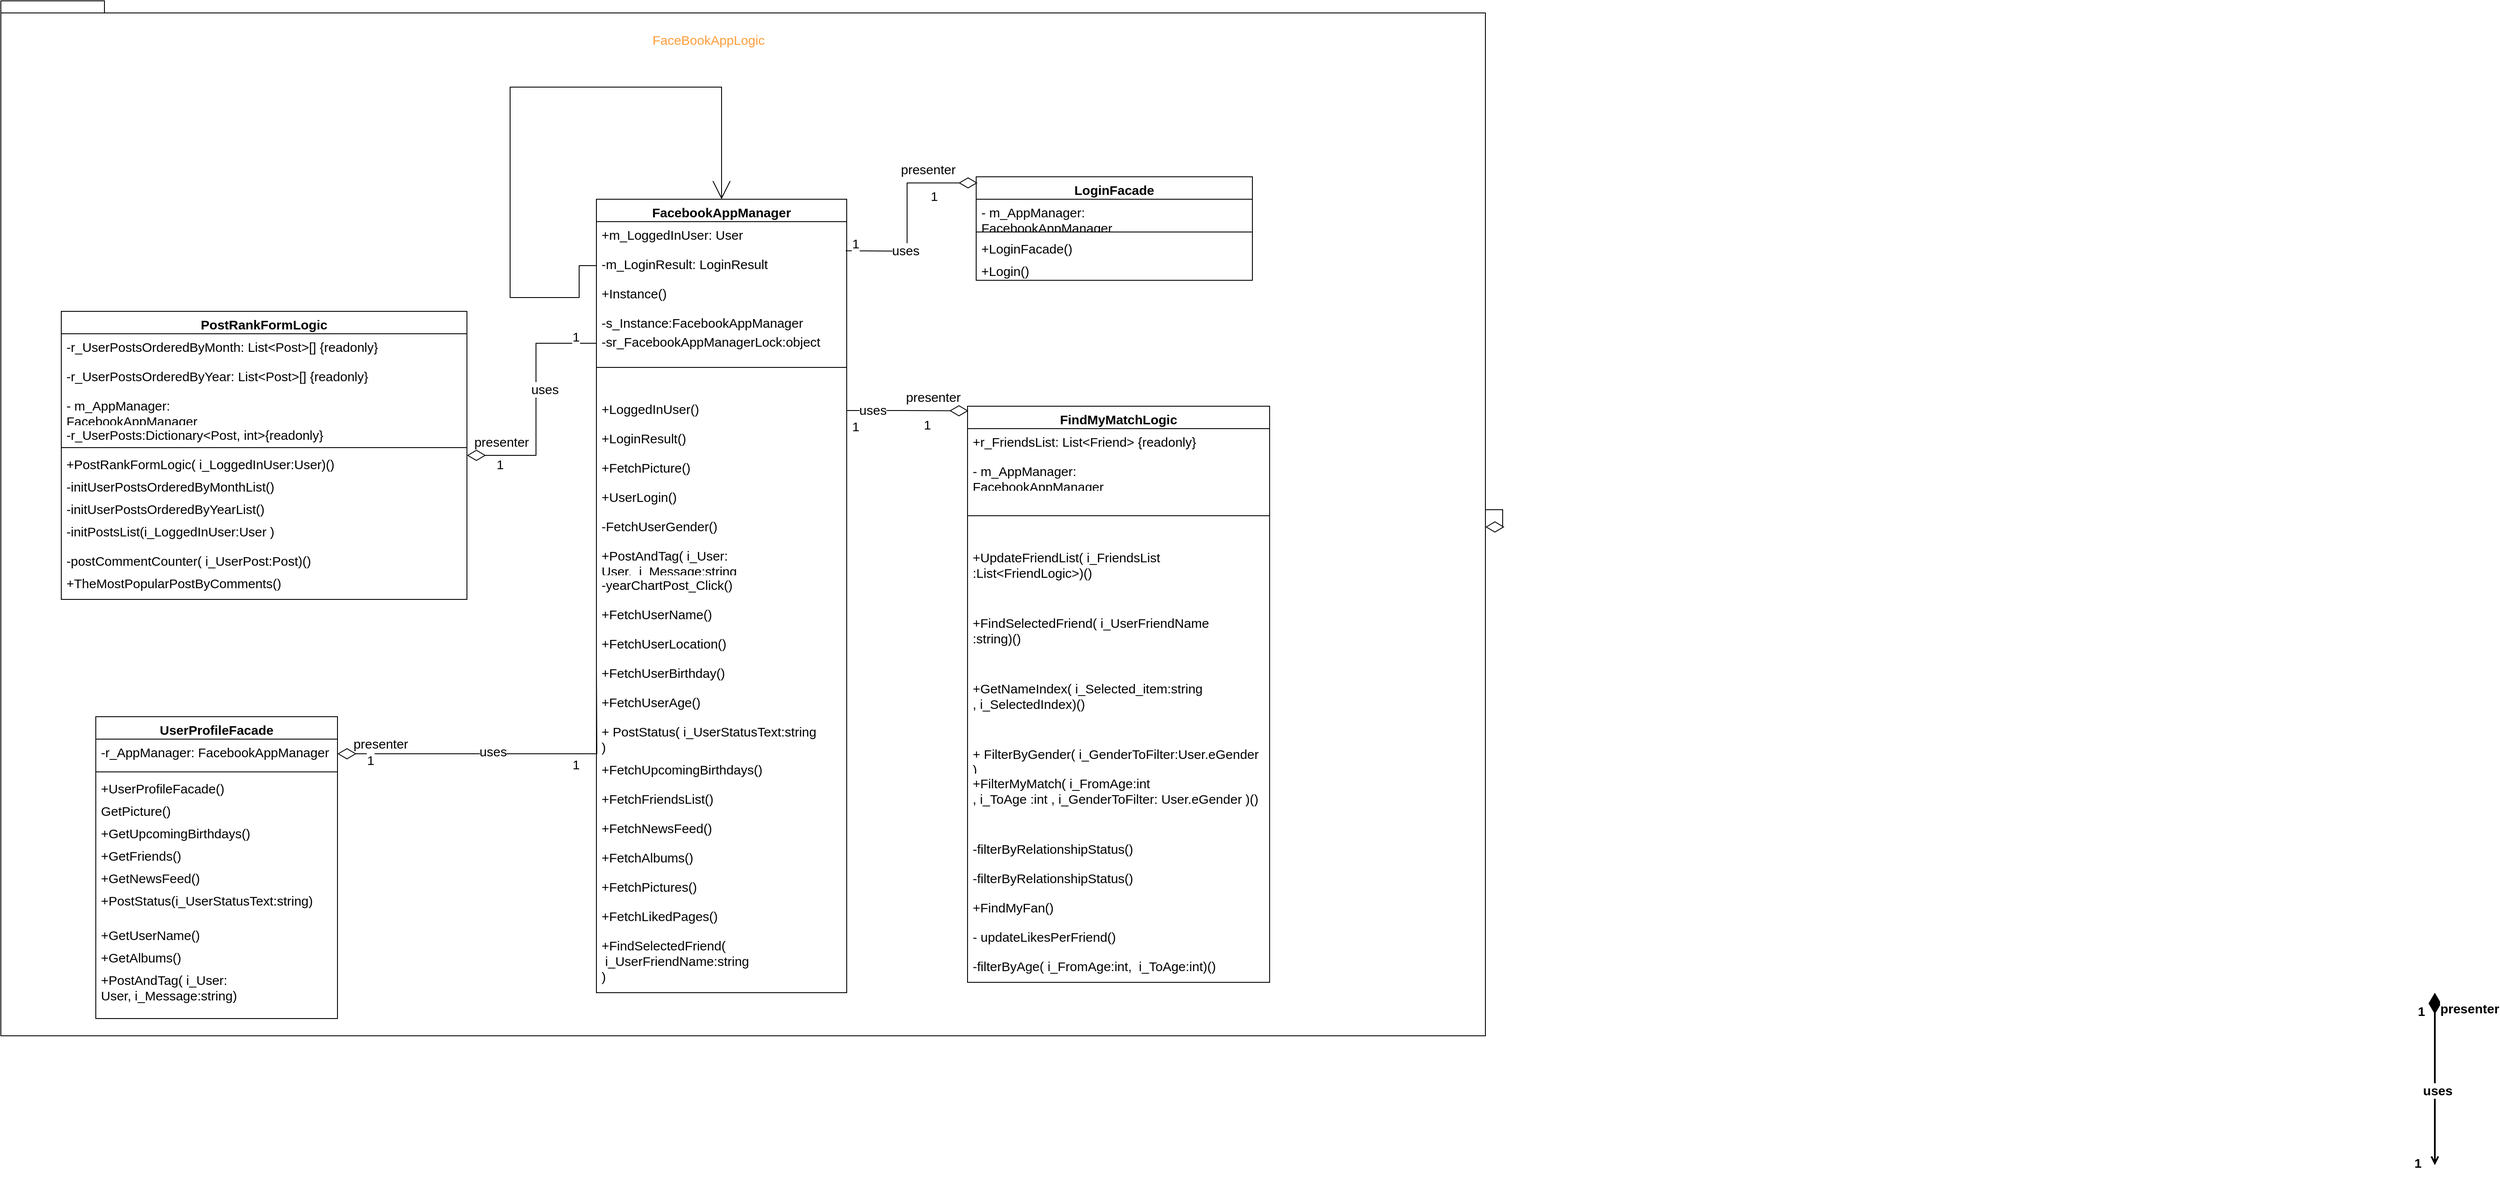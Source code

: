 <mxfile version="15.7.3" type="device"><diagram id="C5RBs43oDa-KdzZeNtuy" name="Page-1"><mxGraphModel dx="4409" dy="2482" grid="1" gridSize="10" guides="1" tooltips="1" connect="1" arrows="1" fold="1" page="1" pageScale="1" pageWidth="827" pageHeight="1169" math="0" shadow="0"><root><mxCell id="WIyWlLk6GJQsqaUBKTNV-0"/><mxCell id="WIyWlLk6GJQsqaUBKTNV-1" parent="WIyWlLk6GJQsqaUBKTNV-0"/><mxCell id="FzDjA0Ixk0Xvr_fJlox6-152" value="uses" style="edgeLabel;html=1;align=center;verticalAlign=middle;resizable=0;points=[];fontSize=15;" vertex="1" connectable="0" parent="WIyWlLk6GJQsqaUBKTNV-1"><mxGeometry x="-460.003" y="850.0" as="geometry"/></mxCell><mxCell id="FzDjA0Ixk0Xvr_fJlox6-0" value="" style="shape=folder;fontStyle=1;spacingTop=10;tabWidth=40;tabHeight=14;tabPosition=left;html=1;fontSize=15;" vertex="1" parent="WIyWlLk6GJQsqaUBKTNV-1"><mxGeometry x="-1040" y="-20" width="1720" height="1200" as="geometry"/></mxCell><mxCell id="FzDjA0Ixk0Xvr_fJlox6-1" value="FacebookAppManager" style="swimlane;fontStyle=1;align=center;verticalAlign=top;childLayout=stackLayout;horizontal=1;startSize=26;horizontalStack=0;resizeParent=1;resizeParentMax=0;resizeLast=0;collapsible=1;marginBottom=0;fontSize=15;" vertex="1" parent="WIyWlLk6GJQsqaUBKTNV-1"><mxGeometry x="-350" y="210" width="290" height="920" as="geometry"/></mxCell><mxCell id="FzDjA0Ixk0Xvr_fJlox6-2" value="+m_LoggedInUser: User" style="text;strokeColor=none;fillColor=none;align=left;verticalAlign=top;spacingLeft=4;spacingRight=4;overflow=hidden;rotatable=0;points=[[0,0.5],[1,0.5]];portConstraint=eastwest;fontSize=15;" vertex="1" parent="FzDjA0Ixk0Xvr_fJlox6-1"><mxGeometry y="26" width="290" height="34" as="geometry"/></mxCell><mxCell id="FzDjA0Ixk0Xvr_fJlox6-3" value="-m_LoginResult: LoginResult" style="text;strokeColor=none;fillColor=none;align=left;verticalAlign=top;spacingLeft=4;spacingRight=4;overflow=hidden;rotatable=0;points=[[0,0.5],[1,0.5]];portConstraint=eastwest;fontSize=15;" vertex="1" parent="FzDjA0Ixk0Xvr_fJlox6-1"><mxGeometry y="60" width="290" height="34" as="geometry"/></mxCell><mxCell id="FzDjA0Ixk0Xvr_fJlox6-25" value="+Instance()" style="text;strokeColor=none;fillColor=none;align=left;verticalAlign=top;spacingLeft=4;spacingRight=4;overflow=hidden;rotatable=0;points=[[0,0.5],[1,0.5]];portConstraint=eastwest;fontSize=15;" vertex="1" parent="FzDjA0Ixk0Xvr_fJlox6-1"><mxGeometry y="94" width="290" height="34" as="geometry"/></mxCell><mxCell id="FzDjA0Ixk0Xvr_fJlox6-22" value="-s_Instance:FacebookAppManager" style="text;strokeColor=none;fillColor=none;align=left;verticalAlign=top;spacingLeft=4;spacingRight=4;overflow=hidden;rotatable=0;points=[[0,0.5],[1,0.5]];portConstraint=eastwest;fontSize=15;" vertex="1" parent="FzDjA0Ixk0Xvr_fJlox6-1"><mxGeometry y="128" width="290" height="34" as="geometry"/></mxCell><mxCell id="FzDjA0Ixk0Xvr_fJlox6-4" value="" style="line;strokeWidth=1;fillColor=none;align=left;verticalAlign=middle;spacingTop=-1;spacingLeft=3;spacingRight=3;rotatable=0;labelPosition=right;points=[];portConstraint=eastwest;fontSize=15;" vertex="1" parent="FzDjA0Ixk0Xvr_fJlox6-1"><mxGeometry y="162" width="290" height="66" as="geometry"/></mxCell><mxCell id="FzDjA0Ixk0Xvr_fJlox6-27" value="+LoggedInUser()" style="text;strokeColor=none;fillColor=none;align=left;verticalAlign=top;spacingLeft=4;spacingRight=4;overflow=hidden;rotatable=0;points=[[0,0.5],[1,0.5]];portConstraint=eastwest;fontSize=15;" vertex="1" parent="FzDjA0Ixk0Xvr_fJlox6-1"><mxGeometry y="228" width="290" height="34" as="geometry"/></mxCell><mxCell id="FzDjA0Ixk0Xvr_fJlox6-26" value="+LoginResult()" style="text;strokeColor=none;fillColor=none;align=left;verticalAlign=top;spacingLeft=4;spacingRight=4;overflow=hidden;rotatable=0;points=[[0,0.5],[1,0.5]];portConstraint=eastwest;fontSize=15;" vertex="1" parent="FzDjA0Ixk0Xvr_fJlox6-1"><mxGeometry y="262" width="290" height="34" as="geometry"/></mxCell><mxCell id="FzDjA0Ixk0Xvr_fJlox6-5" value="+FetchPicture()" style="text;strokeColor=none;fillColor=none;align=left;verticalAlign=top;spacingLeft=4;spacingRight=4;overflow=hidden;rotatable=0;points=[[0,0.5],[1,0.5]];portConstraint=eastwest;fontSize=15;" vertex="1" parent="FzDjA0Ixk0Xvr_fJlox6-1"><mxGeometry y="296" width="290" height="34" as="geometry"/></mxCell><mxCell id="FzDjA0Ixk0Xvr_fJlox6-6" value="+UserLogin()" style="text;align=left;verticalAlign=top;spacingLeft=4;spacingRight=4;overflow=hidden;rotatable=0;points=[[0,0.5],[1,0.5]];portConstraint=eastwest;fontSize=15;" vertex="1" parent="FzDjA0Ixk0Xvr_fJlox6-1"><mxGeometry y="330" width="290" height="34" as="geometry"/></mxCell><mxCell id="FzDjA0Ixk0Xvr_fJlox6-7" value="-FetchUserGender()" style="text;align=left;verticalAlign=top;spacingLeft=4;spacingRight=4;overflow=hidden;rotatable=0;points=[[0,0.5],[1,0.5]];portConstraint=eastwest;fontSize=15;" vertex="1" parent="FzDjA0Ixk0Xvr_fJlox6-1"><mxGeometry y="364" width="290" height="34" as="geometry"/></mxCell><mxCell id="FzDjA0Ixk0Xvr_fJlox6-8" value="+PostAndTag( i_User:&#10;User,  i_Message:string&#10;)" style="text;align=left;verticalAlign=top;spacingLeft=4;spacingRight=4;overflow=hidden;rotatable=0;points=[[0,0.5],[1,0.5]];portConstraint=eastwest;fontSize=15;" vertex="1" parent="FzDjA0Ixk0Xvr_fJlox6-1"><mxGeometry y="398" width="290" height="34" as="geometry"/></mxCell><mxCell id="FzDjA0Ixk0Xvr_fJlox6-9" value="-yearChartPost_Click()" style="text;align=left;verticalAlign=top;spacingLeft=4;spacingRight=4;overflow=hidden;rotatable=0;points=[[0,0.5],[1,0.5]];portConstraint=eastwest;fontSize=15;" vertex="1" parent="FzDjA0Ixk0Xvr_fJlox6-1"><mxGeometry y="432" width="290" height="34" as="geometry"/></mxCell><mxCell id="FzDjA0Ixk0Xvr_fJlox6-10" value="+FetchUserName()" style="text;align=left;verticalAlign=top;spacingLeft=4;spacingRight=4;overflow=hidden;rotatable=0;points=[[0,0.5],[1,0.5]];portConstraint=eastwest;fontSize=15;" vertex="1" parent="FzDjA0Ixk0Xvr_fJlox6-1"><mxGeometry y="466" width="290" height="34" as="geometry"/></mxCell><mxCell id="FzDjA0Ixk0Xvr_fJlox6-11" value="+FetchUserLocation()" style="text;align=left;verticalAlign=top;spacingLeft=4;spacingRight=4;overflow=hidden;rotatable=0;points=[[0,0.5],[1,0.5]];portConstraint=eastwest;fontSize=15;" vertex="1" parent="FzDjA0Ixk0Xvr_fJlox6-1"><mxGeometry y="500" width="290" height="34" as="geometry"/></mxCell><mxCell id="FzDjA0Ixk0Xvr_fJlox6-12" value="+FetchUserBirthday()" style="text;align=left;verticalAlign=top;spacingLeft=4;spacingRight=4;overflow=hidden;rotatable=0;points=[[0,0.5],[1,0.5]];portConstraint=eastwest;fontSize=15;" vertex="1" parent="FzDjA0Ixk0Xvr_fJlox6-1"><mxGeometry y="534" width="290" height="34" as="geometry"/></mxCell><mxCell id="FzDjA0Ixk0Xvr_fJlox6-13" value="+FetchUserAge()" style="text;align=left;verticalAlign=top;spacingLeft=4;spacingRight=4;overflow=hidden;rotatable=0;points=[[0,0.5],[1,0.5]];portConstraint=eastwest;fontSize=15;" vertex="1" parent="FzDjA0Ixk0Xvr_fJlox6-1"><mxGeometry y="568" width="290" height="34" as="geometry"/></mxCell><mxCell id="FzDjA0Ixk0Xvr_fJlox6-14" value="+ PostStatus( i_UserStatusText:string&#10;)" style="text;align=left;verticalAlign=top;spacingLeft=4;spacingRight=4;overflow=hidden;rotatable=0;points=[[0,0.5],[1,0.5]];portConstraint=eastwest;fontSize=15;" vertex="1" parent="FzDjA0Ixk0Xvr_fJlox6-1"><mxGeometry y="602" width="290" height="44" as="geometry"/></mxCell><mxCell id="FzDjA0Ixk0Xvr_fJlox6-15" value="+FetchUpcomingBirthdays()" style="text;align=left;verticalAlign=top;spacingLeft=4;spacingRight=4;overflow=hidden;rotatable=0;points=[[0,0.5],[1,0.5]];portConstraint=eastwest;fontSize=15;" vertex="1" parent="FzDjA0Ixk0Xvr_fJlox6-1"><mxGeometry y="646" width="290" height="34" as="geometry"/></mxCell><mxCell id="FzDjA0Ixk0Xvr_fJlox6-16" value="+FetchFriendsList()" style="text;align=left;verticalAlign=top;spacingLeft=4;spacingRight=4;overflow=hidden;rotatable=0;points=[[0,0.5],[1,0.5]];portConstraint=eastwest;fontSize=15;" vertex="1" parent="FzDjA0Ixk0Xvr_fJlox6-1"><mxGeometry y="680" width="290" height="34" as="geometry"/></mxCell><mxCell id="FzDjA0Ixk0Xvr_fJlox6-17" value="+FetchNewsFeed()" style="text;align=left;verticalAlign=top;spacingLeft=4;spacingRight=4;overflow=hidden;rotatable=0;points=[[0,0.5],[1,0.5]];portConstraint=eastwest;fontSize=15;" vertex="1" parent="FzDjA0Ixk0Xvr_fJlox6-1"><mxGeometry y="714" width="290" height="34" as="geometry"/></mxCell><mxCell id="FzDjA0Ixk0Xvr_fJlox6-18" value="+FetchAlbums()" style="text;align=left;verticalAlign=top;spacingLeft=4;spacingRight=4;overflow=hidden;rotatable=0;points=[[0,0.5],[1,0.5]];portConstraint=eastwest;fontSize=15;" vertex="1" parent="FzDjA0Ixk0Xvr_fJlox6-1"><mxGeometry y="748" width="290" height="34" as="geometry"/></mxCell><mxCell id="FzDjA0Ixk0Xvr_fJlox6-19" value="+FetchPictures()" style="text;align=left;verticalAlign=top;spacingLeft=4;spacingRight=4;overflow=hidden;rotatable=0;points=[[0,0.5],[1,0.5]];portConstraint=eastwest;fontSize=15;" vertex="1" parent="FzDjA0Ixk0Xvr_fJlox6-1"><mxGeometry y="782" width="290" height="34" as="geometry"/></mxCell><mxCell id="FzDjA0Ixk0Xvr_fJlox6-20" value="+FetchLikedPages()" style="text;align=left;verticalAlign=top;spacingLeft=4;spacingRight=4;overflow=hidden;rotatable=0;points=[[0,0.5],[1,0.5]];portConstraint=eastwest;fontSize=15;" vertex="1" parent="FzDjA0Ixk0Xvr_fJlox6-1"><mxGeometry y="816" width="290" height="34" as="geometry"/></mxCell><mxCell id="FzDjA0Ixk0Xvr_fJlox6-21" value="+FindSelectedFriend(&#10; i_UserFriendName:string&#10;)" style="text;align=left;verticalAlign=top;spacingLeft=4;spacingRight=4;overflow=hidden;rotatable=0;points=[[0,0.5],[1,0.5]];portConstraint=eastwest;fontSize=15;" vertex="1" parent="FzDjA0Ixk0Xvr_fJlox6-1"><mxGeometry y="850" width="290" height="70" as="geometry"/></mxCell><mxCell id="FzDjA0Ixk0Xvr_fJlox6-168" style="edgeStyle=orthogonalEdgeStyle;rounded=0;orthogonalLoop=1;jettySize=auto;html=1;exitX=0;exitY=0.5;exitDx=0;exitDy=0;fontSize=15;endArrow=open;endFill=0;endSize=19;entryX=0.5;entryY=0;entryDx=0;entryDy=0;strokeWidth=1;" edge="1" parent="FzDjA0Ixk0Xvr_fJlox6-1" source="FzDjA0Ixk0Xvr_fJlox6-3" target="FzDjA0Ixk0Xvr_fJlox6-1"><mxGeometry relative="1" as="geometry"><Array as="points"><mxPoint x="-20" y="77"/><mxPoint x="-20" y="114"/><mxPoint x="-100" y="114"/><mxPoint x="-100" y="-130"/><mxPoint x="145" y="-130"/></Array></mxGeometry></mxCell><mxCell id="FzDjA0Ixk0Xvr_fJlox6-149" style="edgeStyle=orthogonalEdgeStyle;rounded=0;orthogonalLoop=1;jettySize=auto;html=1;exitX=0;exitY=0.5;exitDx=0;exitDy=0;fontSize=15;endArrow=diamondThin;endFill=0;endSize=19;" edge="1" parent="WIyWlLk6GJQsqaUBKTNV-1" source="FzDjA0Ixk0Xvr_fJlox6-23" target="FzDjA0Ixk0Xvr_fJlox6-61"><mxGeometry relative="1" as="geometry"/></mxCell><mxCell id="FzDjA0Ixk0Xvr_fJlox6-23" value="-sr_FacebookAppManagerLock:object" style="text;strokeColor=none;fillColor=none;align=left;verticalAlign=top;spacingLeft=4;spacingRight=4;overflow=hidden;rotatable=0;points=[[0,0.5],[1,0.5]];portConstraint=eastwest;fontSize=15;" vertex="1" parent="WIyWlLk6GJQsqaUBKTNV-1"><mxGeometry x="-350" y="360" width="290" height="34" as="geometry"/></mxCell><mxCell id="FzDjA0Ixk0Xvr_fJlox6-28" value="FindMyMatchLogic" style="swimlane;fontStyle=1;align=center;verticalAlign=top;childLayout=stackLayout;horizontal=1;startSize=26;horizontalStack=0;resizeParent=1;resizeParentMax=0;resizeLast=0;collapsible=1;marginBottom=0;fontSize=15;" vertex="1" parent="WIyWlLk6GJQsqaUBKTNV-1"><mxGeometry x="80" y="450" width="350" height="668" as="geometry"/></mxCell><mxCell id="FzDjA0Ixk0Xvr_fJlox6-29" value="+r_FriendsList: List&lt;Friend&gt; {readonly}" style="text;strokeColor=none;fillColor=none;align=left;verticalAlign=top;spacingLeft=4;spacingRight=4;overflow=hidden;rotatable=0;points=[[0,0.5],[1,0.5]];portConstraint=eastwest;fontSize=15;" vertex="1" parent="FzDjA0Ixk0Xvr_fJlox6-28"><mxGeometry y="26" width="350" height="34" as="geometry"/></mxCell><mxCell id="FzDjA0Ixk0Xvr_fJlox6-30" value="- m_AppManager:&#10;FacebookAppManager" style="text;strokeColor=none;fillColor=none;align=left;verticalAlign=top;spacingLeft=4;spacingRight=4;overflow=hidden;rotatable=0;points=[[0,0.5],[1,0.5]];portConstraint=eastwest;fontSize=15;" vertex="1" parent="FzDjA0Ixk0Xvr_fJlox6-28"><mxGeometry y="60" width="350" height="34" as="geometry"/></mxCell><mxCell id="FzDjA0Ixk0Xvr_fJlox6-31" value="" style="line;strokeWidth=1;fillColor=none;align=left;verticalAlign=middle;spacingTop=-1;spacingLeft=3;spacingRight=3;rotatable=0;labelPosition=right;points=[];portConstraint=eastwest;fontSize=15;" vertex="1" parent="FzDjA0Ixk0Xvr_fJlox6-28"><mxGeometry y="94" width="350" height="66" as="geometry"/></mxCell><mxCell id="FzDjA0Ixk0Xvr_fJlox6-40" value="+UpdateFriendList( i_FriendsList&#10;:List&lt;FriendLogic&gt;)()" style="text;align=left;verticalAlign=top;spacingLeft=4;spacingRight=4;overflow=hidden;rotatable=0;points=[[0,0.5],[1,0.5]];portConstraint=eastwest;fontSize=15;" vertex="1" parent="FzDjA0Ixk0Xvr_fJlox6-28"><mxGeometry y="160" width="350" height="76" as="geometry"/></mxCell><mxCell id="FzDjA0Ixk0Xvr_fJlox6-39" value="+FindSelectedFriend( i_UserFriendName&#10;:string)()" style="text;align=left;verticalAlign=top;spacingLeft=4;spacingRight=4;overflow=hidden;rotatable=0;points=[[0,0.5],[1,0.5]];portConstraint=eastwest;fontSize=15;" vertex="1" parent="FzDjA0Ixk0Xvr_fJlox6-28"><mxGeometry y="236" width="350" height="76" as="geometry"/></mxCell><mxCell id="FzDjA0Ixk0Xvr_fJlox6-38" value="+GetNameIndex( i_Selected_item:string&#10;, i_SelectedIndex)()" style="text;align=left;verticalAlign=top;spacingLeft=4;spacingRight=4;overflow=hidden;rotatable=0;points=[[0,0.5],[1,0.5]];portConstraint=eastwest;fontSize=15;" vertex="1" parent="FzDjA0Ixk0Xvr_fJlox6-28"><mxGeometry y="312" width="350" height="76" as="geometry"/></mxCell><mxCell id="FzDjA0Ixk0Xvr_fJlox6-32" value="+ FilterByGender( i_GenderToFilter:User.eGender&#10;)" style="text;strokeColor=none;fillColor=none;align=left;verticalAlign=top;spacingLeft=4;spacingRight=4;overflow=hidden;rotatable=0;points=[[0,0.5],[1,0.5]];portConstraint=eastwest;fontSize=15;" vertex="1" parent="FzDjA0Ixk0Xvr_fJlox6-28"><mxGeometry y="388" width="350" height="34" as="geometry"/></mxCell><mxCell id="FzDjA0Ixk0Xvr_fJlox6-33" value="+FilterMyMatch( i_FromAge:int&#10;, i_ToAge :int , i_GenderToFilter: User.eGender )()" style="text;align=left;verticalAlign=top;spacingLeft=4;spacingRight=4;overflow=hidden;rotatable=0;points=[[0,0.5],[1,0.5]];portConstraint=eastwest;fontSize=15;" vertex="1" parent="FzDjA0Ixk0Xvr_fJlox6-28"><mxGeometry y="422" width="350" height="76" as="geometry"/></mxCell><mxCell id="FzDjA0Ixk0Xvr_fJlox6-41" value="-filterByRelationshipStatus()" style="text;align=left;verticalAlign=top;spacingLeft=4;spacingRight=4;overflow=hidden;rotatable=0;points=[[0,0.5],[1,0.5]];portConstraint=eastwest;fontSize=15;" vertex="1" parent="FzDjA0Ixk0Xvr_fJlox6-28"><mxGeometry y="498" width="350" height="34" as="geometry"/></mxCell><mxCell id="FzDjA0Ixk0Xvr_fJlox6-34" value="-filterByRelationshipStatus()" style="text;align=left;verticalAlign=top;spacingLeft=4;spacingRight=4;overflow=hidden;rotatable=0;points=[[0,0.5],[1,0.5]];portConstraint=eastwest;fontSize=15;" vertex="1" parent="FzDjA0Ixk0Xvr_fJlox6-28"><mxGeometry y="532" width="350" height="34" as="geometry"/></mxCell><mxCell id="FzDjA0Ixk0Xvr_fJlox6-35" value="+FindMyFan()" style="text;align=left;verticalAlign=top;spacingLeft=4;spacingRight=4;overflow=hidden;rotatable=0;points=[[0,0.5],[1,0.5]];portConstraint=eastwest;fontSize=15;" vertex="1" parent="FzDjA0Ixk0Xvr_fJlox6-28"><mxGeometry y="566" width="350" height="34" as="geometry"/></mxCell><mxCell id="FzDjA0Ixk0Xvr_fJlox6-36" value="- updateLikesPerFriend()" style="text;align=left;verticalAlign=top;spacingLeft=4;spacingRight=4;overflow=hidden;rotatable=0;points=[[0,0.5],[1,0.5]];portConstraint=eastwest;fontSize=15;" vertex="1" parent="FzDjA0Ixk0Xvr_fJlox6-28"><mxGeometry y="600" width="350" height="34" as="geometry"/></mxCell><mxCell id="FzDjA0Ixk0Xvr_fJlox6-37" value="-filterByAge( i_FromAge:int,  i_ToAge:int)()" style="text;align=left;verticalAlign=top;spacingLeft=4;spacingRight=4;overflow=hidden;rotatable=0;points=[[0,0.5],[1,0.5]];portConstraint=eastwest;fontSize=15;" vertex="1" parent="FzDjA0Ixk0Xvr_fJlox6-28"><mxGeometry y="634" width="350" height="34" as="geometry"/></mxCell><mxCell id="FzDjA0Ixk0Xvr_fJlox6-42" value="LoginFacade" style="swimlane;fontStyle=1;align=center;verticalAlign=top;childLayout=stackLayout;horizontal=1;startSize=26;horizontalStack=0;resizeParent=1;resizeParentMax=0;resizeLast=0;collapsible=1;marginBottom=0;fontSize=15;" vertex="1" parent="WIyWlLk6GJQsqaUBKTNV-1"><mxGeometry x="90" y="184" width="320" height="120" as="geometry"/></mxCell><mxCell id="FzDjA0Ixk0Xvr_fJlox6-43" value="- m_AppManager:&#10;FacebookAppManager" style="text;strokeColor=none;fillColor=none;align=left;verticalAlign=top;spacingLeft=4;spacingRight=4;overflow=hidden;rotatable=0;points=[[0,0.5],[1,0.5]];portConstraint=eastwest;fontSize=15;" vertex="1" parent="FzDjA0Ixk0Xvr_fJlox6-42"><mxGeometry y="26" width="320" height="34" as="geometry"/></mxCell><mxCell id="FzDjA0Ixk0Xvr_fJlox6-44" value="" style="line;strokeWidth=1;fillColor=none;align=left;verticalAlign=middle;spacingTop=-1;spacingLeft=3;spacingRight=3;rotatable=0;labelPosition=right;points=[];portConstraint=eastwest;fontSize=15;" vertex="1" parent="FzDjA0Ixk0Xvr_fJlox6-42"><mxGeometry y="60" width="320" height="8" as="geometry"/></mxCell><mxCell id="FzDjA0Ixk0Xvr_fJlox6-45" value="+LoginFacade()" style="text;strokeColor=none;fillColor=none;align=left;verticalAlign=top;spacingLeft=4;spacingRight=4;overflow=hidden;rotatable=0;points=[[0,0.5],[1,0.5]];portConstraint=eastwest;fontSize=15;" vertex="1" parent="FzDjA0Ixk0Xvr_fJlox6-42"><mxGeometry y="68" width="320" height="26" as="geometry"/></mxCell><mxCell id="FzDjA0Ixk0Xvr_fJlox6-47" value="+Login()" style="text;strokeColor=none;fillColor=none;align=left;verticalAlign=top;spacingLeft=4;spacingRight=4;overflow=hidden;rotatable=0;points=[[0,0.5],[1,0.5]];portConstraint=eastwest;fontSize=15;" vertex="1" parent="FzDjA0Ixk0Xvr_fJlox6-42"><mxGeometry y="94" width="320" height="26" as="geometry"/></mxCell><mxCell id="FzDjA0Ixk0Xvr_fJlox6-61" value="PostRankFormLogic" style="swimlane;fontStyle=1;align=center;verticalAlign=top;childLayout=stackLayout;horizontal=1;startSize=26;horizontalStack=0;resizeParent=1;resizeParentMax=0;resizeLast=0;collapsible=1;marginBottom=0;fontSize=15;" vertex="1" parent="WIyWlLk6GJQsqaUBKTNV-1"><mxGeometry x="-970" y="340" width="470" height="334" as="geometry"/></mxCell><mxCell id="FzDjA0Ixk0Xvr_fJlox6-62" value="-r_UserPostsOrderedByMonth: List&lt;Post&gt;[] {readonly}" style="text;strokeColor=none;fillColor=none;align=left;verticalAlign=top;spacingLeft=4;spacingRight=4;overflow=hidden;rotatable=0;points=[[0,0.5],[1,0.5]];portConstraint=eastwest;fontSize=15;" vertex="1" parent="FzDjA0Ixk0Xvr_fJlox6-61"><mxGeometry y="26" width="470" height="34" as="geometry"/></mxCell><mxCell id="FzDjA0Ixk0Xvr_fJlox6-63" value="-r_UserPostsOrderedByYear: List&lt;Post&gt;[] {readonly}" style="text;strokeColor=none;fillColor=none;align=left;verticalAlign=top;spacingLeft=4;spacingRight=4;overflow=hidden;rotatable=0;points=[[0,0.5],[1,0.5]];portConstraint=eastwest;fontSize=15;" vertex="1" parent="FzDjA0Ixk0Xvr_fJlox6-61"><mxGeometry y="60" width="470" height="34" as="geometry"/></mxCell><mxCell id="FzDjA0Ixk0Xvr_fJlox6-71" value="- m_AppManager:&#10;FacebookAppManager" style="text;strokeColor=none;fillColor=none;align=left;verticalAlign=top;spacingLeft=4;spacingRight=4;overflow=hidden;rotatable=0;points=[[0,0.5],[1,0.5]];portConstraint=eastwest;fontSize=15;" vertex="1" parent="FzDjA0Ixk0Xvr_fJlox6-61"><mxGeometry y="94" width="470" height="34" as="geometry"/></mxCell><mxCell id="FzDjA0Ixk0Xvr_fJlox6-64" value="-r_UserPosts:Dictionary&lt;Post, int&gt;{readonly}" style="text;strokeColor=none;fillColor=none;align=left;verticalAlign=top;spacingLeft=4;spacingRight=4;overflow=hidden;rotatable=0;points=[[0,0.5],[1,0.5]];portConstraint=eastwest;fontSize=15;" vertex="1" parent="FzDjA0Ixk0Xvr_fJlox6-61"><mxGeometry y="128" width="470" height="26" as="geometry"/></mxCell><mxCell id="FzDjA0Ixk0Xvr_fJlox6-65" value="" style="line;strokeWidth=1;fillColor=none;align=left;verticalAlign=middle;spacingTop=-1;spacingLeft=3;spacingRight=3;rotatable=0;labelPosition=right;points=[];portConstraint=eastwest;fontSize=15;" vertex="1" parent="FzDjA0Ixk0Xvr_fJlox6-61"><mxGeometry y="154" width="470" height="8" as="geometry"/></mxCell><mxCell id="FzDjA0Ixk0Xvr_fJlox6-66" value="+PostRankFormLogic( i_LoggedInUser:User)()" style="text;strokeColor=none;fillColor=none;align=left;verticalAlign=top;spacingLeft=4;spacingRight=4;overflow=hidden;rotatable=0;points=[[0,0.5],[1,0.5]];portConstraint=eastwest;fontSize=15;" vertex="1" parent="FzDjA0Ixk0Xvr_fJlox6-61"><mxGeometry y="162" width="470" height="26" as="geometry"/></mxCell><mxCell id="FzDjA0Ixk0Xvr_fJlox6-67" value="-initUserPostsOrderedByMonthList()" style="text;strokeColor=none;fillColor=none;align=left;verticalAlign=top;spacingLeft=4;spacingRight=4;overflow=hidden;rotatable=0;points=[[0,0.5],[1,0.5]];portConstraint=eastwest;fontSize=15;" vertex="1" parent="FzDjA0Ixk0Xvr_fJlox6-61"><mxGeometry y="188" width="470" height="26" as="geometry"/></mxCell><mxCell id="FzDjA0Ixk0Xvr_fJlox6-68" value="-initUserPostsOrderedByYearList()" style="text;strokeColor=none;fillColor=none;align=left;verticalAlign=top;spacingLeft=4;spacingRight=4;overflow=hidden;rotatable=0;points=[[0,0.5],[1,0.5]];portConstraint=eastwest;fontSize=15;" vertex="1" parent="FzDjA0Ixk0Xvr_fJlox6-61"><mxGeometry y="214" width="470" height="26" as="geometry"/></mxCell><mxCell id="FzDjA0Ixk0Xvr_fJlox6-69" value="-initPostsList(i_LoggedInUser:User )" style="text;strokeColor=none;fillColor=none;align=left;verticalAlign=top;spacingLeft=4;spacingRight=4;overflow=hidden;rotatable=0;points=[[0,0.5],[1,0.5]];portConstraint=eastwest;fontSize=15;" vertex="1" parent="FzDjA0Ixk0Xvr_fJlox6-61"><mxGeometry y="240" width="470" height="34" as="geometry"/></mxCell><mxCell id="FzDjA0Ixk0Xvr_fJlox6-72" value="-postCommentCounter( i_UserPost:Post)()" style="text;strokeColor=none;fillColor=none;align=left;verticalAlign=top;spacingLeft=4;spacingRight=4;overflow=hidden;rotatable=0;points=[[0,0.5],[1,0.5]];portConstraint=eastwest;fontSize=15;" vertex="1" parent="FzDjA0Ixk0Xvr_fJlox6-61"><mxGeometry y="274" width="470" height="26" as="geometry"/></mxCell><mxCell id="FzDjA0Ixk0Xvr_fJlox6-70" value="+TheMostPopularPostByComments()" style="text;strokeColor=none;fillColor=none;align=left;verticalAlign=top;spacingLeft=4;spacingRight=4;overflow=hidden;rotatable=0;points=[[0,0.5],[1,0.5]];portConstraint=eastwest;fontSize=15;" vertex="1" parent="FzDjA0Ixk0Xvr_fJlox6-61"><mxGeometry y="300" width="470" height="34" as="geometry"/></mxCell><mxCell id="FzDjA0Ixk0Xvr_fJlox6-95" value="UserProfileFacade" style="swimlane;fontStyle=1;align=center;verticalAlign=top;childLayout=stackLayout;horizontal=1;startSize=26;horizontalStack=0;resizeParent=1;resizeParentMax=0;resizeLast=0;collapsible=1;marginBottom=0;fontSize=15;" vertex="1" parent="WIyWlLk6GJQsqaUBKTNV-1"><mxGeometry x="-930" y="810" width="280" height="350" as="geometry"/></mxCell><mxCell id="FzDjA0Ixk0Xvr_fJlox6-96" value="-r_AppManager: FacebookAppManager" style="text;strokeColor=none;fillColor=none;align=left;verticalAlign=top;spacingLeft=4;spacingRight=4;overflow=hidden;rotatable=0;points=[[0,0.5],[1,0.5]];portConstraint=eastwest;fontSize=15;" vertex="1" parent="FzDjA0Ixk0Xvr_fJlox6-95"><mxGeometry y="26" width="280" height="34" as="geometry"/></mxCell><mxCell id="FzDjA0Ixk0Xvr_fJlox6-97" value="" style="line;strokeWidth=1;fillColor=none;align=left;verticalAlign=middle;spacingTop=-1;spacingLeft=3;spacingRight=3;rotatable=0;labelPosition=right;points=[];portConstraint=eastwest;fontSize=15;" vertex="1" parent="FzDjA0Ixk0Xvr_fJlox6-95"><mxGeometry y="60" width="280" height="8" as="geometry"/></mxCell><mxCell id="FzDjA0Ixk0Xvr_fJlox6-98" value="+UserProfileFacade()" style="text;strokeColor=none;fillColor=none;align=left;verticalAlign=top;spacingLeft=4;spacingRight=4;overflow=hidden;rotatable=0;points=[[0,0.5],[1,0.5]];portConstraint=eastwest;fontSize=15;" vertex="1" parent="FzDjA0Ixk0Xvr_fJlox6-95"><mxGeometry y="68" width="280" height="26" as="geometry"/></mxCell><mxCell id="FzDjA0Ixk0Xvr_fJlox6-106" value="GetPicture()" style="text;strokeColor=none;fillColor=none;align=left;verticalAlign=top;spacingLeft=4;spacingRight=4;overflow=hidden;rotatable=0;points=[[0,0.5],[1,0.5]];portConstraint=eastwest;fontSize=15;" vertex="1" parent="FzDjA0Ixk0Xvr_fJlox6-95"><mxGeometry y="94" width="280" height="26" as="geometry"/></mxCell><mxCell id="FzDjA0Ixk0Xvr_fJlox6-107" value="+GetUpcomingBirthdays()" style="text;strokeColor=none;fillColor=none;align=left;verticalAlign=top;spacingLeft=4;spacingRight=4;overflow=hidden;rotatable=0;points=[[0,0.5],[1,0.5]];portConstraint=eastwest;fontSize=15;" vertex="1" parent="FzDjA0Ixk0Xvr_fJlox6-95"><mxGeometry y="120" width="280" height="26" as="geometry"/></mxCell><mxCell id="FzDjA0Ixk0Xvr_fJlox6-99" value="+GetFriends()" style="text;strokeColor=none;fillColor=none;align=left;verticalAlign=top;spacingLeft=4;spacingRight=4;overflow=hidden;rotatable=0;points=[[0,0.5],[1,0.5]];portConstraint=eastwest;fontSize=15;" vertex="1" parent="FzDjA0Ixk0Xvr_fJlox6-95"><mxGeometry y="146" width="280" height="26" as="geometry"/></mxCell><mxCell id="FzDjA0Ixk0Xvr_fJlox6-100" value="+GetNewsFeed()" style="text;strokeColor=none;fillColor=none;align=left;verticalAlign=top;spacingLeft=4;spacingRight=4;overflow=hidden;rotatable=0;points=[[0,0.5],[1,0.5]];portConstraint=eastwest;fontSize=15;" vertex="1" parent="FzDjA0Ixk0Xvr_fJlox6-95"><mxGeometry y="172" width="280" height="26" as="geometry"/></mxCell><mxCell id="FzDjA0Ixk0Xvr_fJlox6-105" value="+PostStatus(i_UserStatusText:string)" style="text;strokeColor=none;fillColor=none;align=left;verticalAlign=top;spacingLeft=4;spacingRight=4;overflow=hidden;rotatable=0;points=[[0,0.5],[1,0.5]];portConstraint=eastwest;fontSize=15;" vertex="1" parent="FzDjA0Ixk0Xvr_fJlox6-95"><mxGeometry y="198" width="280" height="40" as="geometry"/></mxCell><mxCell id="FzDjA0Ixk0Xvr_fJlox6-102" value="+GetUserName()" style="text;strokeColor=none;fillColor=none;align=left;verticalAlign=top;spacingLeft=4;spacingRight=4;overflow=hidden;rotatable=0;points=[[0,0.5],[1,0.5]];portConstraint=eastwest;fontSize=15;" vertex="1" parent="FzDjA0Ixk0Xvr_fJlox6-95"><mxGeometry y="238" width="280" height="26" as="geometry"/></mxCell><mxCell id="FzDjA0Ixk0Xvr_fJlox6-103" value="+GetAlbums()" style="text;strokeColor=none;fillColor=none;align=left;verticalAlign=top;spacingLeft=4;spacingRight=4;overflow=hidden;rotatable=0;points=[[0,0.5],[1,0.5]];portConstraint=eastwest;fontSize=15;" vertex="1" parent="FzDjA0Ixk0Xvr_fJlox6-95"><mxGeometry y="264" width="280" height="26" as="geometry"/></mxCell><mxCell id="FzDjA0Ixk0Xvr_fJlox6-104" value="+PostAndTag( i_User:&#10;User, i_Message:string)" style="text;strokeColor=none;fillColor=none;align=left;verticalAlign=top;spacingLeft=4;spacingRight=4;overflow=hidden;rotatable=0;points=[[0,0.5],[1,0.5]];portConstraint=eastwest;fontSize=15;" vertex="1" parent="FzDjA0Ixk0Xvr_fJlox6-95"><mxGeometry y="290" width="280" height="60" as="geometry"/></mxCell><mxCell id="FzDjA0Ixk0Xvr_fJlox6-109" style="rounded=0;orthogonalLoop=1;jettySize=auto;html=1;exitX=0.5;exitY=0;exitDx=0;exitDy=0;fontSize=16;endArrow=diamondThin;endFill=1;endSize=19;targetPerimeterSpacing=1;strokeWidth=2;startArrow=open;startFill=0;fontStyle=1" edge="1" parent="WIyWlLk6GJQsqaUBKTNV-1"><mxGeometry relative="1" as="geometry"><mxPoint x="1780" y="1130" as="targetPoint"/><mxPoint x="1780" y="1330" as="sourcePoint"/></mxGeometry></mxCell><mxCell id="FzDjA0Ixk0Xvr_fJlox6-110" value="uses" style="edgeLabel;html=1;align=center;verticalAlign=middle;resizable=0;points=[];fontSize=15;fontStyle=1" vertex="1" connectable="0" parent="FzDjA0Ixk0Xvr_fJlox6-109"><mxGeometry x="-0.126" y="-3" relative="1" as="geometry"><mxPoint as="offset"/></mxGeometry></mxCell><mxCell id="FzDjA0Ixk0Xvr_fJlox6-111" value="1" style="edgeLabel;html=1;align=center;verticalAlign=middle;resizable=0;points=[];fontSize=15;fontStyle=1" vertex="1" connectable="0" parent="FzDjA0Ixk0Xvr_fJlox6-109"><mxGeometry x="-0.86" y="1" relative="1" as="geometry"><mxPoint x="-19" y="11" as="offset"/></mxGeometry></mxCell><mxCell id="FzDjA0Ixk0Xvr_fJlox6-112" value="1" style="edgeLabel;html=1;align=center;verticalAlign=middle;resizable=0;points=[];fontSize=15;fontStyle=1" vertex="1" connectable="0" parent="FzDjA0Ixk0Xvr_fJlox6-109"><mxGeometry x="0.852" y="-1" relative="1" as="geometry"><mxPoint x="-17" y="6" as="offset"/></mxGeometry></mxCell><mxCell id="FzDjA0Ixk0Xvr_fJlox6-113" value="presenter" style="edgeLabel;html=1;align=center;verticalAlign=middle;resizable=0;points=[];fontSize=15;fontStyle=1" vertex="1" connectable="0" parent="FzDjA0Ixk0Xvr_fJlox6-109"><mxGeometry x="0.824" relative="1" as="geometry"><mxPoint x="40" as="offset"/></mxGeometry></mxCell><mxCell id="FzDjA0Ixk0Xvr_fJlox6-127" style="edgeStyle=orthogonalEdgeStyle;rounded=0;orthogonalLoop=1;jettySize=auto;html=1;exitX=1;exitY=0.5;exitDx=0;exitDy=0;entryX=0.003;entryY=0.008;entryDx=0;entryDy=0;entryPerimeter=0;endArrow=diamondThin;endFill=0;endSize=19;fontSize=15;" edge="1" parent="WIyWlLk6GJQsqaUBKTNV-1" source="FzDjA0Ixk0Xvr_fJlox6-27" target="FzDjA0Ixk0Xvr_fJlox6-28"><mxGeometry relative="1" as="geometry"/></mxCell><mxCell id="FzDjA0Ixk0Xvr_fJlox6-128" value="presenter" style="edgeLabel;align=center;verticalAlign=middle;resizable=0;points=[];fontSize=15;" vertex="1" connectable="0" parent="FzDjA0Ixk0Xvr_fJlox6-127"><mxGeometry x="0.633" relative="1" as="geometry"><mxPoint x="-15" y="-17" as="offset"/></mxGeometry></mxCell><mxCell id="FzDjA0Ixk0Xvr_fJlox6-131" value="uses" style="edgeLabel;html=1;align=center;verticalAlign=middle;resizable=0;points=[];fontSize=15;" vertex="1" connectable="0" parent="FzDjA0Ixk0Xvr_fJlox6-127"><mxGeometry x="-0.406" y="1" relative="1" as="geometry"><mxPoint x="-12" as="offset"/></mxGeometry></mxCell><mxCell id="FzDjA0Ixk0Xvr_fJlox6-132" value="1" style="edgeLabel;html=1;align=center;verticalAlign=middle;resizable=0;points=[];fontSize=15;" vertex="1" connectable="0" parent="FzDjA0Ixk0Xvr_fJlox6-127"><mxGeometry x="0.315" relative="1" as="geometry"><mxPoint y="15" as="offset"/></mxGeometry></mxCell><mxCell id="FzDjA0Ixk0Xvr_fJlox6-137" style="edgeStyle=orthogonalEdgeStyle;rounded=0;orthogonalLoop=1;jettySize=auto;html=1;exitX=1;exitY=0.5;exitDx=0;exitDy=0;entryX=0.005;entryY=0.059;entryDx=0;entryDy=0;entryPerimeter=0;endArrow=diamondThin;endFill=0;endSize=19;fontSize=15;" edge="1" parent="WIyWlLk6GJQsqaUBKTNV-1" target="FzDjA0Ixk0Xvr_fJlox6-42"><mxGeometry relative="1" as="geometry"><mxPoint x="-61.1" y="269.7" as="sourcePoint"/><mxPoint x="79.95" y="270.044" as="targetPoint"/></mxGeometry></mxCell><mxCell id="FzDjA0Ixk0Xvr_fJlox6-138" value="presenter" style="edgeLabel;align=center;verticalAlign=middle;resizable=0;points=[];fontSize=15;" vertex="1" connectable="0" parent="FzDjA0Ixk0Xvr_fJlox6-137"><mxGeometry x="0.633" relative="1" as="geometry"><mxPoint x="-15" y="-17" as="offset"/></mxGeometry></mxCell><mxCell id="FzDjA0Ixk0Xvr_fJlox6-139" value="uses" style="edgeLabel;html=1;align=center;verticalAlign=middle;resizable=0;points=[];fontSize=15;" vertex="1" connectable="0" parent="FzDjA0Ixk0Xvr_fJlox6-137"><mxGeometry x="-0.406" y="1" relative="1" as="geometry"><mxPoint as="offset"/></mxGeometry></mxCell><mxCell id="FzDjA0Ixk0Xvr_fJlox6-140" value="1" style="edgeLabel;html=1;align=center;verticalAlign=middle;resizable=0;points=[];fontSize=15;" vertex="1" connectable="0" parent="FzDjA0Ixk0Xvr_fJlox6-137"><mxGeometry x="0.315" relative="1" as="geometry"><mxPoint x="28" y="15" as="offset"/></mxGeometry></mxCell><mxCell id="FzDjA0Ixk0Xvr_fJlox6-150" value="presenter" style="edgeLabel;align=center;verticalAlign=middle;resizable=0;points=[];fontSize=15;" vertex="1" connectable="0" parent="WIyWlLk6GJQsqaUBKTNV-1"><mxGeometry x="-460.0" y="490.0" as="geometry"/></mxCell><mxCell id="FzDjA0Ixk0Xvr_fJlox6-151" value="1" style="edgeLabel;html=1;align=center;verticalAlign=middle;resizable=0;points=[];fontSize=15;" vertex="1" connectable="0" parent="WIyWlLk6GJQsqaUBKTNV-1"><mxGeometry x="43.0" y="480.337" as="geometry"><mxPoint x="-505" y="36" as="offset"/></mxGeometry></mxCell><mxCell id="FzDjA0Ixk0Xvr_fJlox6-153" style="edgeStyle=orthogonalEdgeStyle;rounded=0;orthogonalLoop=1;jettySize=auto;html=1;exitX=0;exitY=0.5;exitDx=0;exitDy=0;fontSize=15;endArrow=diamondThin;endFill=0;endSize=19;entryX=1;entryY=0.5;entryDx=0;entryDy=0;" edge="1" parent="WIyWlLk6GJQsqaUBKTNV-1" target="FzDjA0Ixk0Xvr_fJlox6-96"><mxGeometry relative="1" as="geometry"><mxPoint x="-350" y="750.0" as="sourcePoint"/><mxPoint x="-500" y="880" as="targetPoint"/></mxGeometry></mxCell><mxCell id="FzDjA0Ixk0Xvr_fJlox6-154" value="presenter" style="edgeLabel;align=center;verticalAlign=middle;resizable=0;points=[];fontSize=15;" vertex="1" connectable="0" parent="WIyWlLk6GJQsqaUBKTNV-1"><mxGeometry x="-600.0" y="840.0" as="geometry"/></mxCell><mxCell id="FzDjA0Ixk0Xvr_fJlox6-155" value="1" style="edgeLabel;html=1;align=center;verticalAlign=middle;resizable=0;points=[];fontSize=15;" vertex="1" connectable="0" parent="WIyWlLk6GJQsqaUBKTNV-1"><mxGeometry x="70.0" y="469.997" as="geometry"><mxPoint x="-682" y="390" as="offset"/></mxGeometry></mxCell><mxCell id="FzDjA0Ixk0Xvr_fJlox6-156" value="uses" style="edgeLabel;html=1;align=center;verticalAlign=middle;resizable=0;points=[];fontSize=15;" vertex="1" connectable="0" parent="WIyWlLk6GJQsqaUBKTNV-1"><mxGeometry x="-410.003" y="430.0" as="geometry"/></mxCell><mxCell id="FzDjA0Ixk0Xvr_fJlox6-157" value="&lt;font style=&quot;font-size: 15px;&quot;&gt;uses&lt;/font&gt;" style="edgeLabel;html=1;align=center;verticalAlign=middle;resizable=0;points=[];fontSize=15;" vertex="1" connectable="0" parent="WIyWlLk6GJQsqaUBKTNV-1"><mxGeometry x="-470.003" y="850.0" as="geometry"/></mxCell><mxCell id="FzDjA0Ixk0Xvr_fJlox6-158" value="1" style="edgeLabel;html=1;align=center;verticalAlign=middle;resizable=0;points=[];fontSize=15;" vertex="1" connectable="0" parent="WIyWlLk6GJQsqaUBKTNV-1"><mxGeometry x="50.003" y="216.103" as="geometry"><mxPoint x="-100" y="45" as="offset"/></mxGeometry></mxCell><mxCell id="FzDjA0Ixk0Xvr_fJlox6-159" value="1" style="edgeLabel;html=1;align=center;verticalAlign=middle;resizable=0;points=[];fontSize=15;" vertex="1" connectable="0" parent="WIyWlLk6GJQsqaUBKTNV-1"><mxGeometry x="60.003" y="260.003" as="geometry"><mxPoint x="-110" y="213" as="offset"/></mxGeometry></mxCell><mxCell id="FzDjA0Ixk0Xvr_fJlox6-160" value="1" style="edgeLabel;html=1;align=center;verticalAlign=middle;resizable=0;points=[];fontSize=15;" vertex="1" connectable="0" parent="WIyWlLk6GJQsqaUBKTNV-1"><mxGeometry x="70.003" y="236.103" as="geometry"><mxPoint x="-444" y="133" as="offset"/></mxGeometry></mxCell><mxCell id="FzDjA0Ixk0Xvr_fJlox6-163" value="1" style="edgeLabel;html=1;align=center;verticalAlign=middle;resizable=0;points=[];fontSize=15;" vertex="1" connectable="0" parent="WIyWlLk6GJQsqaUBKTNV-1"><mxGeometry x="50.001" y="236.106" as="geometry"><mxPoint x="-424" y="629" as="offset"/></mxGeometry></mxCell><mxCell id="FzDjA0Ixk0Xvr_fJlox6-169" style="edgeStyle=orthogonalEdgeStyle;rounded=0;orthogonalLoop=1;jettySize=auto;html=1;fontSize=15;endArrow=diamondThin;endFill=0;endSize=19;" edge="1" parent="WIyWlLk6GJQsqaUBKTNV-1" source="FzDjA0Ixk0Xvr_fJlox6-0" target="FzDjA0Ixk0Xvr_fJlox6-0"><mxGeometry relative="1" as="geometry"/></mxCell><mxCell id="FzDjA0Ixk0Xvr_fJlox6-170" value="&lt;font color=&quot;#ff9d3b&quot; style=&quot;font-size: 15px;&quot;&gt;FaceBookAppLogic&lt;/font&gt;" style="text;html=1;strokeColor=none;fillColor=none;align=center;verticalAlign=middle;whiteSpace=wrap;rounded=0;fontSize=15;" vertex="1" parent="WIyWlLk6GJQsqaUBKTNV-1"><mxGeometry x="-250" y="10" width="60" height="30" as="geometry"/></mxCell></root></mxGraphModel></diagram></mxfile>